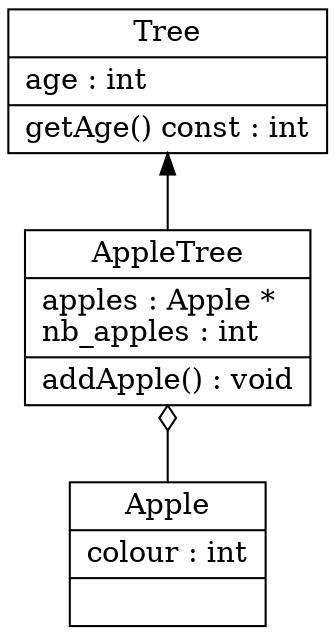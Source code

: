 digraph {
	rankdir="BT"
	node [shape="record"]

	"Apple" [label="{Apple|colour : int\l|}"]
	"AppleTree" [label="{AppleTree|apples : Apple *\lnb_apples : int\l|addApple() : void\l}"]
	"Tree" [label="{Tree|age : int\l|getAge() const : int\l}"]

	"AppleTree" -> "Tree"
	"Apple" -> "AppleTree" [arrowhead="ediamond"]
}
